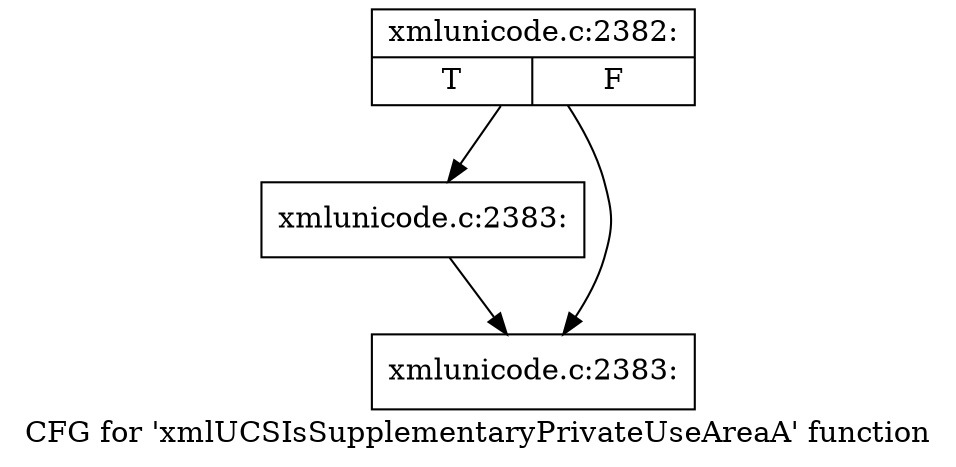 digraph "CFG for 'xmlUCSIsSupplementaryPrivateUseAreaA' function" {
	label="CFG for 'xmlUCSIsSupplementaryPrivateUseAreaA' function";

	Node0x4e8e8c0 [shape=record,label="{xmlunicode.c:2382:|{<s0>T|<s1>F}}"];
	Node0x4e8e8c0 -> Node0x4e8ee50;
	Node0x4e8e8c0 -> Node0x4e8ee00;
	Node0x4e8ee50 [shape=record,label="{xmlunicode.c:2383:}"];
	Node0x4e8ee50 -> Node0x4e8ee00;
	Node0x4e8ee00 [shape=record,label="{xmlunicode.c:2383:}"];
}
